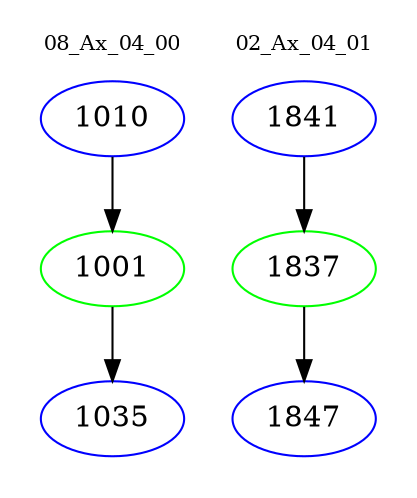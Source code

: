digraph{
subgraph cluster_0 {
color = white
label = "08_Ax_04_00";
fontsize=10;
T0_1010 [label="1010", color="blue"]
T0_1010 -> T0_1001 [color="black"]
T0_1001 [label="1001", color="green"]
T0_1001 -> T0_1035 [color="black"]
T0_1035 [label="1035", color="blue"]
}
subgraph cluster_1 {
color = white
label = "02_Ax_04_01";
fontsize=10;
T1_1841 [label="1841", color="blue"]
T1_1841 -> T1_1837 [color="black"]
T1_1837 [label="1837", color="green"]
T1_1837 -> T1_1847 [color="black"]
T1_1847 [label="1847", color="blue"]
}
}
